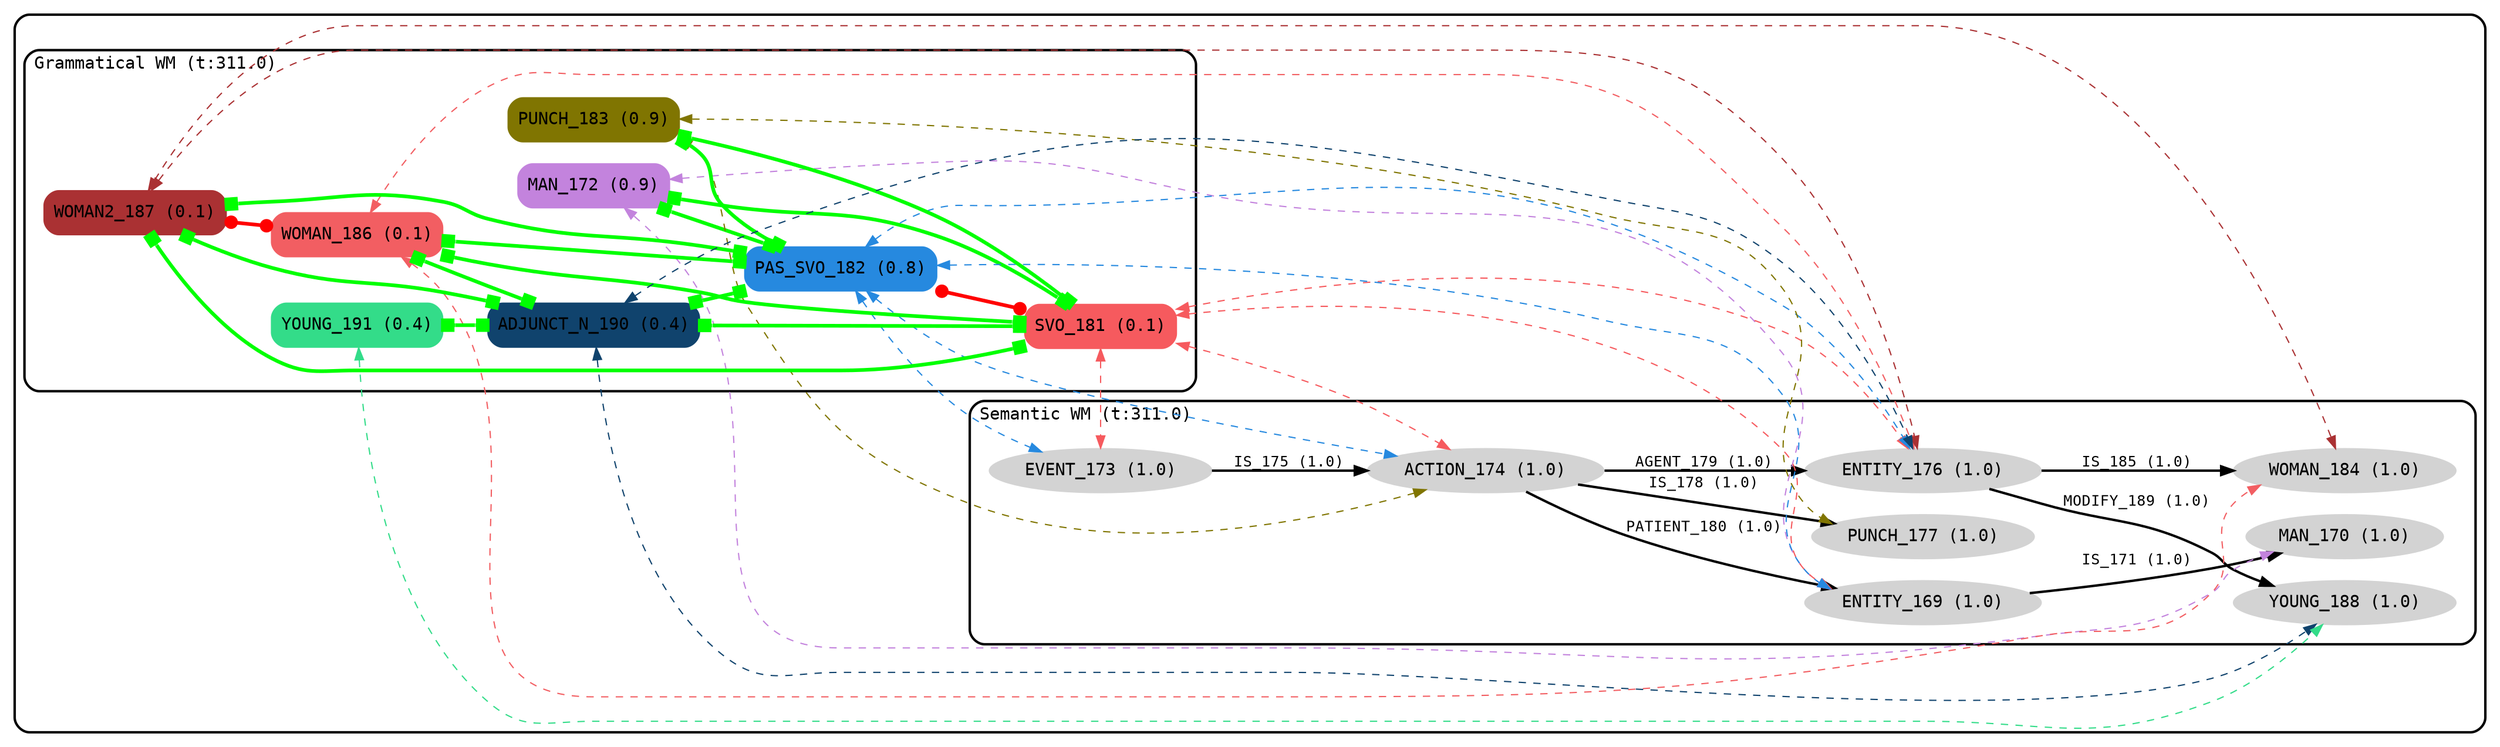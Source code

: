digraph LinguisticWM_concise {
rankdir=LR;
style=rounded;
compound=true;
labeljust=l;
penwidth=2;
subgraph cluster_linguisticWM {
subgraph cluster_semWM {
label=<<FONT FACE="consolas">Semantic WM (t:311.0)</FONT>>;
subgraph cluster_SemRep {
color=white;
fillcolor=white;
label="";
MAN_170 [shape=oval, fontname=consolas, fontsize=14, fillcolor=lightgrey, color=lightgrey, style=filled, label=<<FONT FACE="consolas">MAN_170 (1.0)</FONT>>];
YOUNG_188 [shape=oval, fontname=consolas, fontsize=14, fillcolor=lightgrey, color=lightgrey, style=filled, label=<<FONT FACE="consolas">YOUNG_188 (1.0)</FONT>>];
PUNCH_177 [shape=oval, fontname=consolas, fontsize=14, fillcolor=lightgrey, color=lightgrey, style=filled, label=<<FONT FACE="consolas">PUNCH_177 (1.0)</FONT>>];
ENTITY_169 [shape=oval, fontname=consolas, fontsize=14, fillcolor=lightgrey, color=lightgrey, style=filled, label=<<FONT FACE="consolas">ENTITY_169 (1.0)</FONT>>];
WOMAN_184 [shape=oval, fontname=consolas, fontsize=14, fillcolor=lightgrey, color=lightgrey, style=filled, label=<<FONT FACE="consolas">WOMAN_184 (1.0)</FONT>>];
ACTION_174 [shape=oval, fontname=consolas, fontsize=14, fillcolor=lightgrey, color=lightgrey, style=filled, label=<<FONT FACE="consolas">ACTION_174 (1.0)</FONT>>];
EVENT_173 [shape=oval, fontname=consolas, fontsize=14, fillcolor=lightgrey, color=lightgrey, style=filled, label=<<FONT FACE="consolas">EVENT_173 (1.0)</FONT>>];
ENTITY_176 [shape=oval, fontname=consolas, fontsize=14, fillcolor=lightgrey, color=lightgrey, style=filled, label=<<FONT FACE="consolas">ENTITY_176 (1.0)</FONT>>];
ENTITY_169 -> MAN_170  [fontname=consolas, label=<<FONT FACE="consolas">IS_171 (1.0)</FONT>>, fontsize=12, style=filled, penwidth=2];
ACTION_174 -> ENTITY_169  [fontname=consolas, label=<<FONT FACE="consolas">PATIENT_180 (1.0)</FONT>>, fontsize=12, style=filled, penwidth=2];
ACTION_174 -> ENTITY_176  [fontname=consolas, label=<<FONT FACE="consolas">AGENT_179 (1.0)</FONT>>, fontsize=12, style=filled, penwidth=2];
ACTION_174 -> PUNCH_177  [fontname=consolas, label=<<FONT FACE="consolas">IS_178 (1.0)</FONT>>, fontsize=12, style=filled, penwidth=2];
EVENT_173 -> ACTION_174  [fontname=consolas, label=<<FONT FACE="consolas">IS_175 (1.0)</FONT>>, fontsize=12, style=filled, penwidth=2];
ENTITY_176 -> WOMAN_184  [fontname=consolas, label=<<FONT FACE="consolas">IS_185 (1.0)</FONT>>, fontsize=12, style=filled, penwidth=2];
ENTITY_176 -> YOUNG_188  [fontname=consolas, label=<<FONT FACE="consolas">MODIFY_189 (1.0)</FONT>>, fontsize=12, style=filled, penwidth=2];
}

}

subgraph cluster_gramWM {
label=<<FONT FACE="consolas">Grammatical WM (t:311.0)</FONT>>;
subgraph cluster_C2_cluster {
color=white;
label="";
fill=white;
MAN_172 [shape=box, fontname=consolas, fontsize=14, fillcolor="#c383dd", color="#c383dd", style="filled, rounded", label=<<FONT FACE="consolas">MAN_172 (0.9)</FONT>>];
SVO_181 [shape=box, fontname=consolas, fontsize=14, fillcolor="#f65a5e", color="#f65a5e", style="filled, rounded", label=<<FONT FACE="consolas">SVO_181 (0.1)</FONT>>];
PAS_SVO_182 [shape=box, fontname=consolas, fontsize=14, fillcolor="#2689df", color="#2689df", style="filled, rounded", label=<<FONT FACE="consolas">PAS_SVO_182 (0.8)</FONT>>];
PUNCH_183 [shape=box, fontname=consolas, fontsize=14, fillcolor="#807501", color="#807501", style="filled, rounded", label=<<FONT FACE="consolas">PUNCH_183 (0.9)</FONT>>];
WOMAN_186 [shape=box, fontname=consolas, fontsize=14, fillcolor="#f25e62", color="#f25e62", style="filled, rounded", label=<<FONT FACE="consolas">WOMAN_186 (0.1)</FONT>>];
WOMAN2_187 [shape=box, fontname=consolas, fontsize=14, fillcolor="#aa3133", color="#aa3133", style="filled, rounded", label=<<FONT FACE="consolas">WOMAN2_187 (0.1)</FONT>>];
ADJUNCT_N_190 [shape=box, fontname=consolas, fontsize=14, fillcolor="#10436d", color="#10436d", style="filled, rounded", label=<<FONT FACE="consolas">ADJUNCT_N_190 (0.4)</FONT>>];
YOUNG_191 [shape=box, fontname=consolas, fontsize=14, fillcolor="#33dc89", color="#33dc89", style="filled, rounded", label=<<FONT FACE="consolas">YOUNG_191 (0.4)</FONT>>];
MAN_172 -> SVO_181  [arrowhead=box, splines=spline, color=green, arrowtail=box, dir=both, penwidth=3];
MAN_172 -> PAS_SVO_182  [arrowhead=box, splines=spline, color=green, arrowtail=box, dir=both, penwidth=3];
PUNCH_183 -> SVO_181  [arrowhead=box, splines=spline, color=green, arrowtail=box, dir=both, penwidth=3];
PUNCH_183 -> PAS_SVO_182  [arrowhead=box, splines=spline, color=green, arrowtail=box, dir=both, penwidth=3];
WOMAN_186 -> SVO_181  [arrowhead=box, splines=spline, color=green, arrowtail=box, dir=both, penwidth=3];
WOMAN_186 -> PAS_SVO_182  [arrowhead=box, splines=spline, color=green, arrowtail=box, dir=both, penwidth=3];
WOMAN2_187 -> SVO_181  [arrowhead=box, splines=spline, color=green, arrowtail=box, dir=both, penwidth=3];
WOMAN2_187 -> PAS_SVO_182  [arrowhead=box, splines=spline, color=green, arrowtail=box, dir=both, penwidth=3];
ADJUNCT_N_190 -> SVO_181  [arrowhead=box, splines=spline, color=green, arrowtail=box, dir=both, penwidth=3];
ADJUNCT_N_190 -> PAS_SVO_182  [arrowhead=box, splines=spline, color=green, arrowtail=box, dir=both, penwidth=3];
WOMAN_186 -> ADJUNCT_N_190  [arrowhead=box, splines=spline, color=green, arrowtail=box, dir=both, penwidth=3];
WOMAN2_187 -> ADJUNCT_N_190  [arrowhead=box, splines=spline, color=green, arrowtail=box, dir=both, penwidth=3];
YOUNG_191 -> ADJUNCT_N_190  [arrowhead=box, splines=spline, color=green, arrowtail=box, dir=both, penwidth=3];
PAS_SVO_182 -> SVO_181  [arrowhead=dot, splines=spline, color=red, arrowtail=dot, dir=both, penwidth=3];
WOMAN2_187 -> WOMAN_186  [arrowhead=dot, splines=spline, color=red, arrowtail=dot, dir=both, penwidth=3];
}

}

MAN_172 -> MAN_170  [color="#c383dd", style=dashed, splines=spline, dir=both];
MAN_172 -> ENTITY_169  [color="#c383dd", style=dashed, splines=spline, dir=both];
SVO_181 -> ACTION_174  [color="#f65a5e", style=dashed, splines=spline, dir=both];
SVO_181 -> EVENT_173  [color="#f65a5e", style=dashed, splines=spline, dir=both];
SVO_181 -> ENTITY_176  [color="#f65a5e", style=dashed, splines=spline, dir=both];
SVO_181 -> ENTITY_169  [color="#f65a5e", style=dashed, splines=spline, dir=both];
PAS_SVO_182 -> EVENT_173  [color="#2689df", style=dashed, splines=spline, dir=both];
PAS_SVO_182 -> ENTITY_169  [color="#2689df", style=dashed, splines=spline, dir=both];
PAS_SVO_182 -> ENTITY_176  [color="#2689df", style=dashed, splines=spline, dir=both];
PAS_SVO_182 -> ACTION_174  [color="#2689df", style=dashed, splines=spline, dir=both];
PUNCH_183 -> PUNCH_177  [color="#807501", style=dashed, splines=spline, dir=both];
PUNCH_183 -> ACTION_174  [color="#807501", style=dashed, splines=spline, dir=both];
WOMAN_186 -> ENTITY_176  [color="#f25e62", style=dashed, splines=spline, dir=both];
WOMAN_186 -> WOMAN_184  [color="#f25e62", style=dashed, splines=spline, dir=both];
WOMAN2_187 -> WOMAN_184  [color="#aa3133", style=dashed, splines=spline, dir=both];
WOMAN2_187 -> ENTITY_176  [color="#aa3133", style=dashed, splines=spline, dir=both];
ADJUNCT_N_190 -> YOUNG_188  [color="#10436d", style=dashed, splines=spline, dir=both];
ADJUNCT_N_190 -> ENTITY_176  [color="#10436d", style=dashed, splines=spline, dir=both];
YOUNG_191 -> YOUNG_188  [color="#33dc89", style=dashed, splines=spline, dir=both];
}

}
